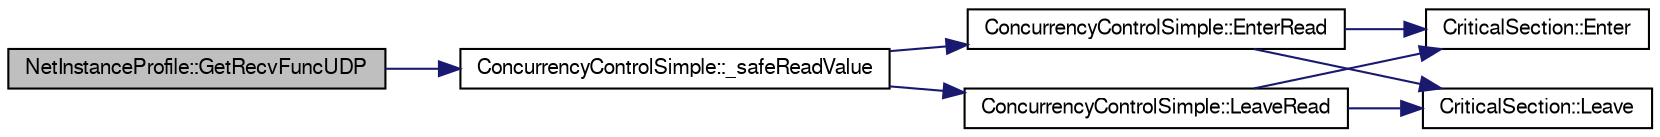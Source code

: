 digraph G
{
  edge [fontname="FreeSans",fontsize="10",labelfontname="FreeSans",labelfontsize="10"];
  node [fontname="FreeSans",fontsize="10",shape=record];
  rankdir=LR;
  Node1 [label="NetInstanceProfile::GetRecvFuncUDP",height=0.2,width=0.4,color="black", fillcolor="grey75", style="filled" fontcolor="black"];
  Node1 -> Node2 [color="midnightblue",fontsize="10",style="solid"];
  Node2 [label="ConcurrencyControlSimple::_safeReadValue",height=0.2,width=0.4,color="black", fillcolor="white", style="filled",URL="$class_concurrency_control_simple.html#a1c346ff35d22a75bf37106dbd380481a"];
  Node2 -> Node3 [color="midnightblue",fontsize="10",style="solid"];
  Node3 [label="ConcurrencyControlSimple::EnterRead",height=0.2,width=0.4,color="black", fillcolor="white", style="filled",URL="$class_concurrency_control_simple.html#a2fe44e5187f242c6770f22744fbbb9fc"];
  Node3 -> Node4 [color="midnightblue",fontsize="10",style="solid"];
  Node4 [label="CriticalSection::Enter",height=0.2,width=0.4,color="black", fillcolor="white", style="filled",URL="$class_critical_section.html#a509be5342b2f07ae06e1af5d9e08b871"];
  Node3 -> Node5 [color="midnightblue",fontsize="10",style="solid"];
  Node5 [label="CriticalSection::Leave",height=0.2,width=0.4,color="black", fillcolor="white", style="filled",URL="$class_critical_section.html#a6fa0931385f066492f31fc98e3fca657"];
  Node2 -> Node6 [color="midnightblue",fontsize="10",style="solid"];
  Node6 [label="ConcurrencyControlSimple::LeaveRead",height=0.2,width=0.4,color="black", fillcolor="white", style="filled",URL="$class_concurrency_control_simple.html#a5899652d881e107574a98d15cae50830"];
  Node6 -> Node4 [color="midnightblue",fontsize="10",style="solid"];
  Node6 -> Node5 [color="midnightblue",fontsize="10",style="solid"];
}

